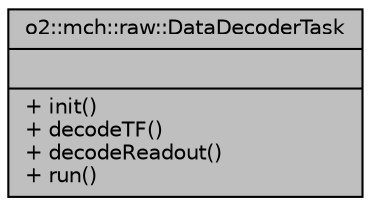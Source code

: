 digraph "o2::mch::raw::DataDecoderTask"
{
 // INTERACTIVE_SVG=YES
  bgcolor="transparent";
  edge [fontname="Helvetica",fontsize="10",labelfontname="Helvetica",labelfontsize="10"];
  node [fontname="Helvetica",fontsize="10",shape=record];
  Node1 [label="{o2::mch::raw::DataDecoderTask\n||+ init()\l+ decodeTF()\l+ decodeReadout()\l+ run()\l}",height=0.2,width=0.4,color="black", fillcolor="grey75", style="filled", fontcolor="black"];
}
